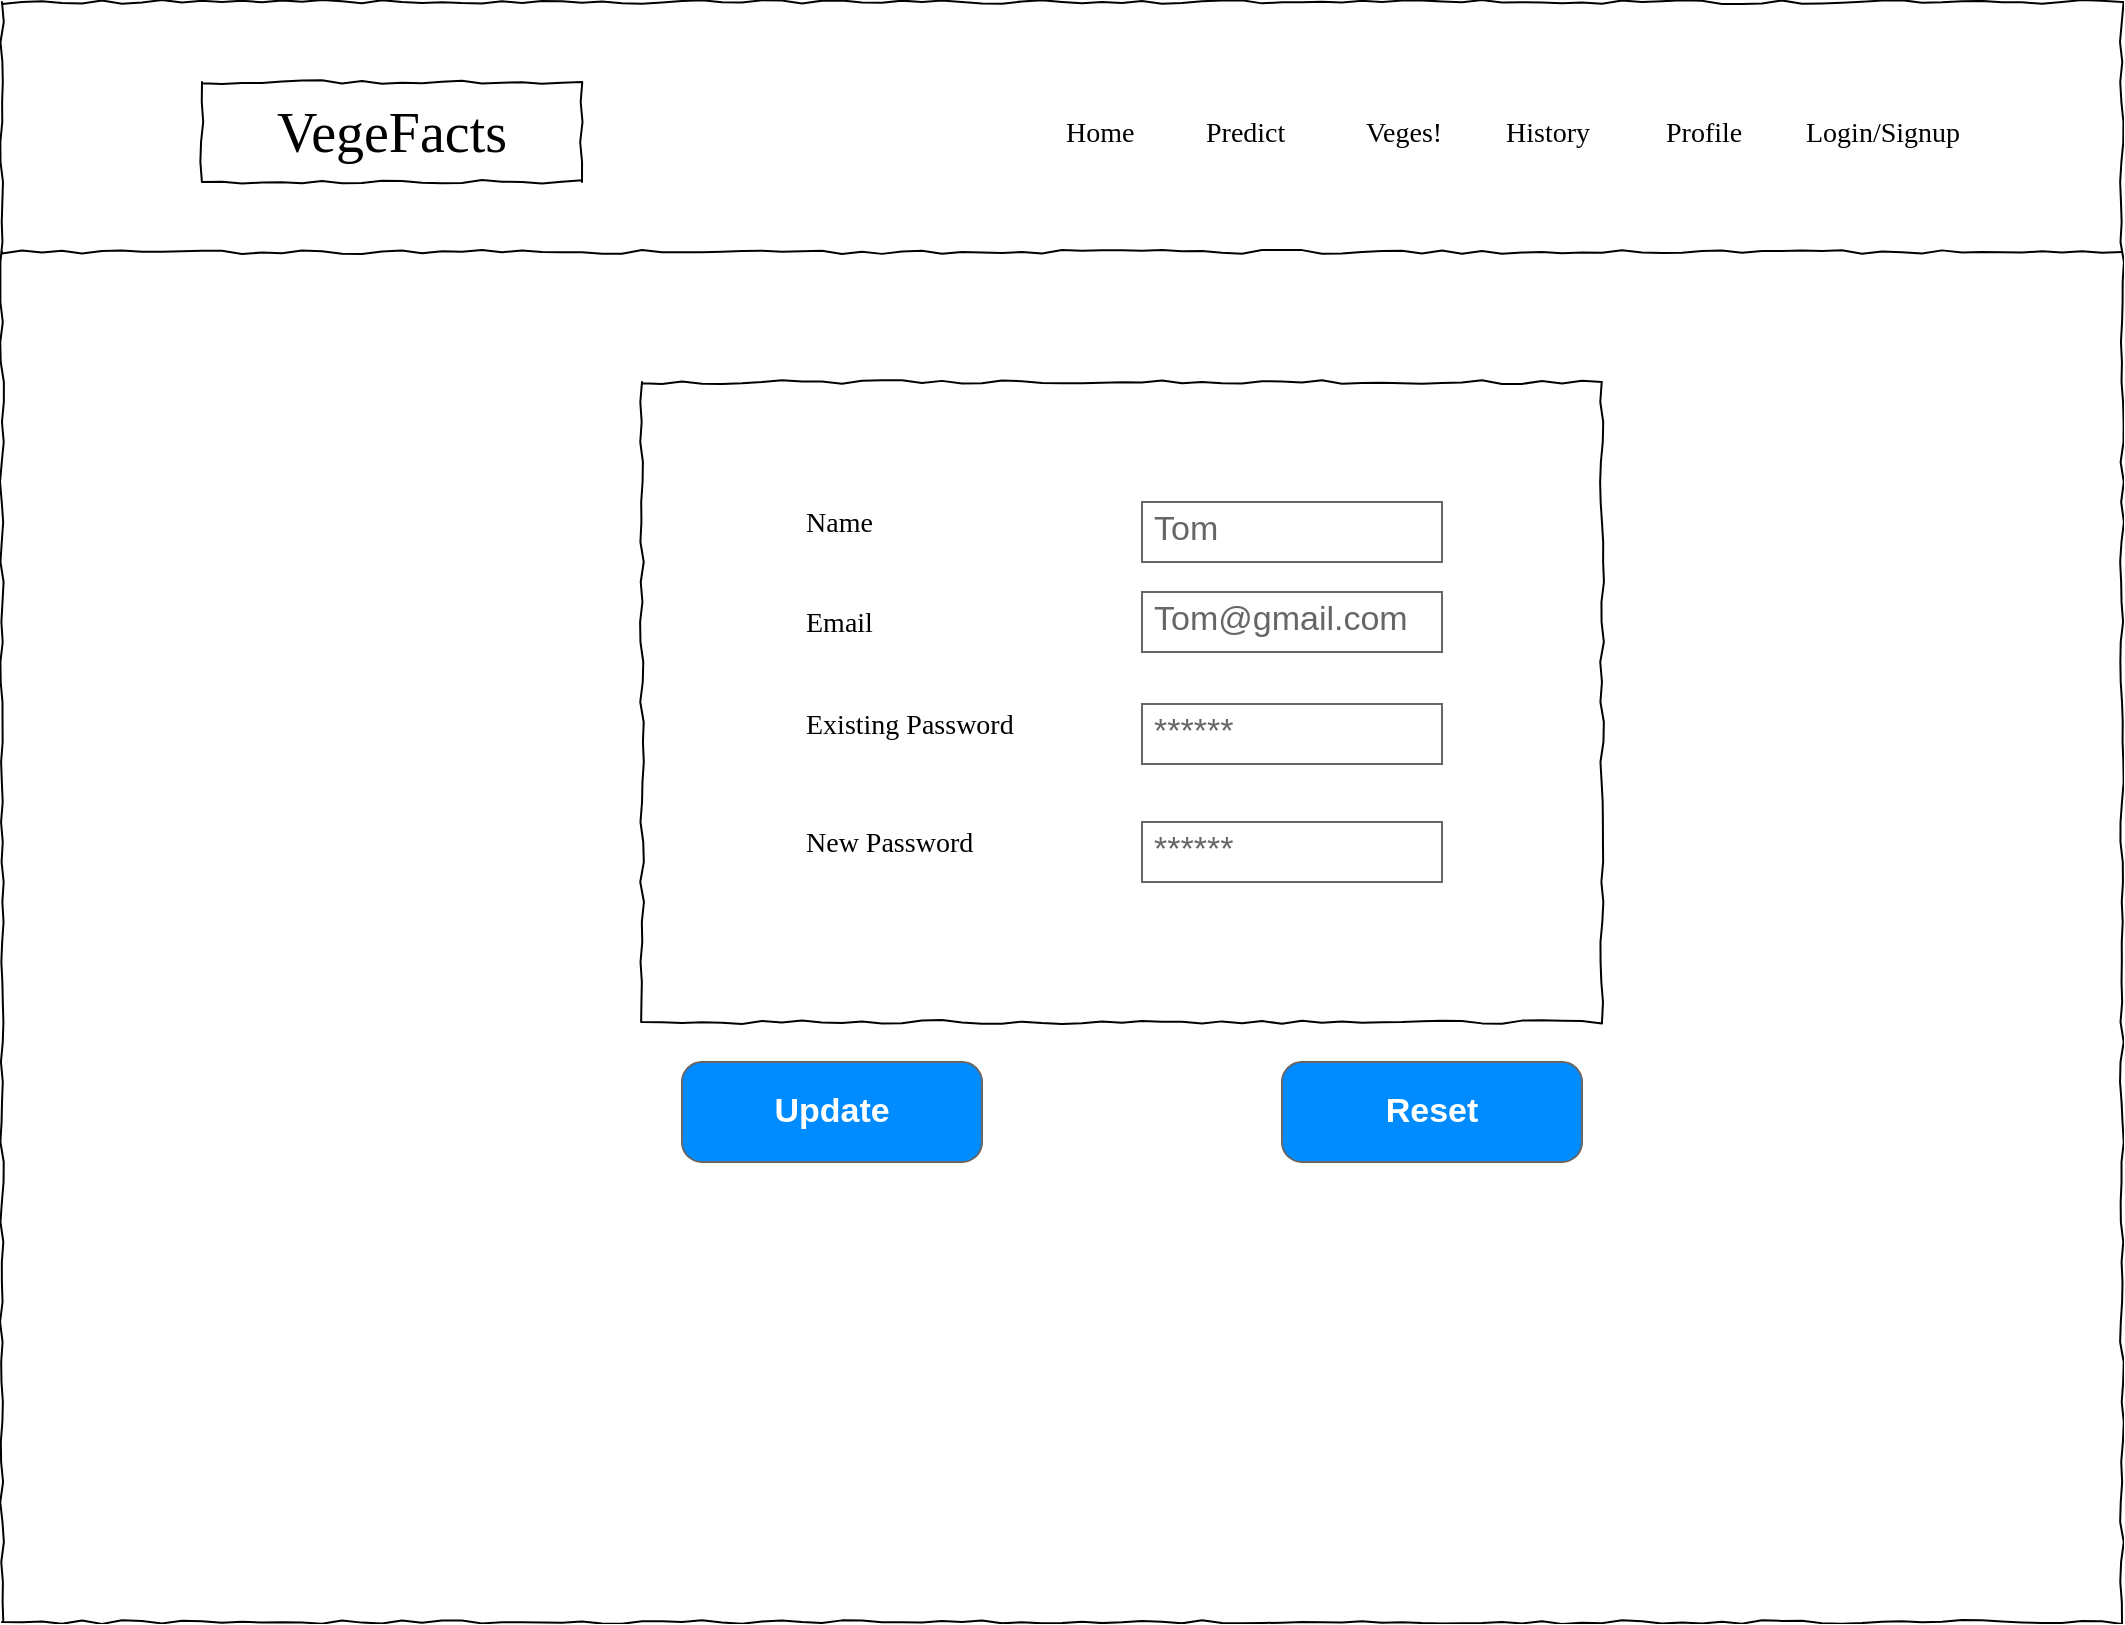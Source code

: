 <mxfile version="23.1.1" type="gitlab">
  <diagram name="Page-1" id="03018318-947c-dd8e-b7a3-06fadd420f32">
    <mxGraphModel dx="1242" dy="819" grid="1" gridSize="10" guides="1" tooltips="1" connect="1" arrows="1" fold="1" page="1" pageScale="1" pageWidth="1100" pageHeight="850" background="none" math="0" shadow="0">
      <root>
        <mxCell id="0" />
        <mxCell id="1" parent="0" />
        <mxCell id="677b7b8949515195-1" value="" style="whiteSpace=wrap;html=1;rounded=0;shadow=0;labelBackgroundColor=none;strokeColor=#000000;strokeWidth=1;fillColor=none;fontFamily=Verdana;fontSize=12;fontColor=#000000;align=center;comic=1;" parent="1" vertex="1">
          <mxGeometry x="20" y="20" width="1060" height="810" as="geometry" />
        </mxCell>
        <mxCell id="677b7b8949515195-9" value="" style="line;strokeWidth=1;html=1;rounded=0;shadow=0;labelBackgroundColor=none;fillColor=none;fontFamily=Verdana;fontSize=14;fontColor=#000000;align=center;comic=1;" parent="1" vertex="1">
          <mxGeometry x="20" y="140" width="1060" height="10" as="geometry" />
        </mxCell>
        <mxCell id="ttoN9YPdVXXYadClSDHi-1" value="VegeFacts" style="whiteSpace=wrap;html=1;rounded=0;shadow=0;labelBackgroundColor=none;strokeWidth=1;fontFamily=Verdana;fontSize=28;align=center;comic=1;" vertex="1" parent="1">
          <mxGeometry x="120" y="60" width="190" height="50" as="geometry" />
        </mxCell>
        <mxCell id="ttoN9YPdVXXYadClSDHi-2" value="Home" style="text;html=1;points=[];align=left;verticalAlign=top;spacingTop=-4;fontSize=14;fontFamily=Verdana" vertex="1" parent="1">
          <mxGeometry x="550" y="75" width="60" height="20" as="geometry" />
        </mxCell>
        <mxCell id="ttoN9YPdVXXYadClSDHi-3" value="Predict" style="text;html=1;points=[];align=left;verticalAlign=top;spacingTop=-4;fontSize=14;fontFamily=Verdana" vertex="1" parent="1">
          <mxGeometry x="620" y="75" width="60" height="20" as="geometry" />
        </mxCell>
        <mxCell id="ttoN9YPdVXXYadClSDHi-4" value="Veges!" style="text;html=1;points=[];align=left;verticalAlign=top;spacingTop=-4;fontSize=14;fontFamily=Verdana" vertex="1" parent="1">
          <mxGeometry x="700" y="75" width="60" height="20" as="geometry" />
        </mxCell>
        <mxCell id="ttoN9YPdVXXYadClSDHi-5" value="History" style="text;html=1;points=[];align=left;verticalAlign=top;spacingTop=-4;fontSize=14;fontFamily=Verdana" vertex="1" parent="1">
          <mxGeometry x="770" y="75" width="60" height="20" as="geometry" />
        </mxCell>
        <mxCell id="ttoN9YPdVXXYadClSDHi-6" value="Profile" style="text;html=1;points=[];align=left;verticalAlign=top;spacingTop=-4;fontSize=14;fontFamily=Verdana" vertex="1" parent="1">
          <mxGeometry x="850" y="75" width="60" height="20" as="geometry" />
        </mxCell>
        <mxCell id="ttoN9YPdVXXYadClSDHi-7" value="Login/Signup" style="text;html=1;points=[];align=left;verticalAlign=top;spacingTop=-4;fontSize=14;fontFamily=Verdana" vertex="1" parent="1">
          <mxGeometry x="920" y="75" width="60" height="20" as="geometry" />
        </mxCell>
        <mxCell id="ttoN9YPdVXXYadClSDHi-8" value="Name" style="text;html=1;points=[];align=left;verticalAlign=top;spacingTop=-4;fontSize=14;fontFamily=Verdana" vertex="1" parent="1">
          <mxGeometry x="420" y="270" width="170" height="20" as="geometry" />
        </mxCell>
        <mxCell id="ttoN9YPdVXXYadClSDHi-9" value="Email" style="text;html=1;points=[];align=left;verticalAlign=top;spacingTop=-4;fontSize=14;fontFamily=Verdana" vertex="1" parent="1">
          <mxGeometry x="420" y="320" width="170" height="20" as="geometry" />
        </mxCell>
        <mxCell id="ttoN9YPdVXXYadClSDHi-10" value="Existing Password" style="text;html=1;points=[];align=left;verticalAlign=top;spacingTop=-4;fontSize=14;fontFamily=Verdana" vertex="1" parent="1">
          <mxGeometry x="420" y="371" width="170" height="20" as="geometry" />
        </mxCell>
        <mxCell id="ttoN9YPdVXXYadClSDHi-11" value="New Password" style="text;html=1;points=[];align=left;verticalAlign=top;spacingTop=-4;fontSize=14;fontFamily=Verdana" vertex="1" parent="1">
          <mxGeometry x="420" y="430" width="170" height="20" as="geometry" />
        </mxCell>
        <mxCell id="ttoN9YPdVXXYadClSDHi-12" value="Tom" style="strokeWidth=1;shadow=0;dashed=0;align=center;html=1;shape=mxgraph.mockup.text.textBox;fontColor=#666666;align=left;fontSize=17;spacingLeft=4;spacingTop=-3;whiteSpace=wrap;strokeColor=#666666;mainText=" vertex="1" parent="1">
          <mxGeometry x="590" y="270" width="150" height="30" as="geometry" />
        </mxCell>
        <mxCell id="ttoN9YPdVXXYadClSDHi-13" value="Tom@gmail.com" style="strokeWidth=1;shadow=0;dashed=0;align=center;html=1;shape=mxgraph.mockup.text.textBox;fontColor=#666666;align=left;fontSize=17;spacingLeft=4;spacingTop=-3;whiteSpace=wrap;strokeColor=#666666;mainText=" vertex="1" parent="1">
          <mxGeometry x="590" y="315" width="150" height="30" as="geometry" />
        </mxCell>
        <mxCell id="ttoN9YPdVXXYadClSDHi-14" value="******" style="strokeWidth=1;shadow=0;dashed=0;align=center;html=1;shape=mxgraph.mockup.text.textBox;fontColor=#666666;align=left;fontSize=17;spacingLeft=4;spacingTop=-3;whiteSpace=wrap;strokeColor=#666666;mainText=" vertex="1" parent="1">
          <mxGeometry x="590" y="371" width="150" height="30" as="geometry" />
        </mxCell>
        <mxCell id="ttoN9YPdVXXYadClSDHi-15" value="******" style="strokeWidth=1;shadow=0;dashed=0;align=center;html=1;shape=mxgraph.mockup.text.textBox;fontColor=#666666;align=left;fontSize=17;spacingLeft=4;spacingTop=-3;whiteSpace=wrap;strokeColor=#666666;mainText=" vertex="1" parent="1">
          <mxGeometry x="590" y="430" width="150" height="30" as="geometry" />
        </mxCell>
        <mxCell id="ttoN9YPdVXXYadClSDHi-16" value="Update" style="strokeWidth=1;shadow=0;dashed=0;align=center;html=1;shape=mxgraph.mockup.buttons.button;strokeColor=#666666;fontColor=#ffffff;mainText=;buttonStyle=round;fontSize=17;fontStyle=1;fillColor=#008cff;whiteSpace=wrap;" vertex="1" parent="1">
          <mxGeometry x="360" y="550" width="150" height="50" as="geometry" />
        </mxCell>
        <mxCell id="ttoN9YPdVXXYadClSDHi-17" value="Reset" style="strokeWidth=1;shadow=0;dashed=0;align=center;html=1;shape=mxgraph.mockup.buttons.button;strokeColor=#666666;fontColor=#ffffff;mainText=;buttonStyle=round;fontSize=17;fontStyle=1;fillColor=#008cff;whiteSpace=wrap;" vertex="1" parent="1">
          <mxGeometry x="660" y="550" width="150" height="50" as="geometry" />
        </mxCell>
        <mxCell id="ttoN9YPdVXXYadClSDHi-18" value="" style="whiteSpace=wrap;html=1;rounded=0;shadow=0;labelBackgroundColor=none;strokeWidth=1;fillColor=none;fontFamily=Verdana;fontSize=12;align=center;comic=1;" vertex="1" parent="1">
          <mxGeometry x="340" y="210" width="480" height="320" as="geometry" />
        </mxCell>
      </root>
    </mxGraphModel>
  </diagram>
</mxfile>
